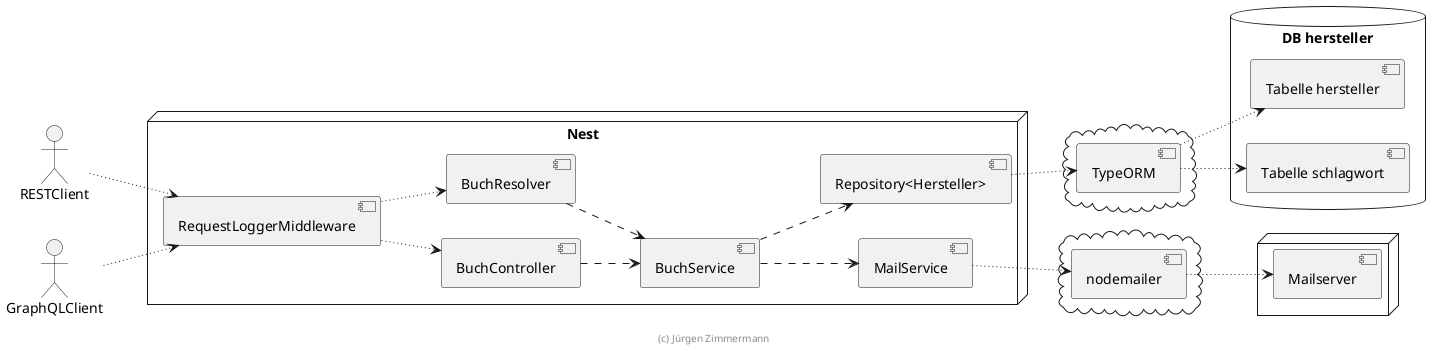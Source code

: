 ' Copyright (C) 2019 - present Juergen Zimmermann, Hochschule Karlsruhe
'
' This program is free software: you can redistribute it and/or modify
' it under the terms of the GNU General Public License as published by
' the Free Software Foundation, either version 3 of the License, or
' (at your option) any later version.
'
' This program is distributed in the hope that it will be useful,
' but WITHOUT ANY WARRANTY; without even the implied warranty of
' MERCHANTABILITY or FITNESS FOR A PARTICULAR PURPOSE.  See the
' GNU General Public License for more details.
'
' You should have received a copy of the GNU General Public License
' along with this program.  If not, see <https://www.gnu.org/licenses/>.

' Preview durch <Alt>d

@startuml Komponenten

left to right direction

actor RESTClient
actor GraphQLClient

node "Nest" {
  [RequestLoggerMiddleware]

  [BuchController]
  [BuchResolver]

  [BuchService]

  [Repository<Hersteller>]

  [MailService]
}


cloud {
    [TypeORM]
}

cloud {
    [nodemailer]
}

database "DB hersteller" {
    [Tabelle hersteller]
    [Tabelle schlagwort]
}

node {
    [Mailserver]
}

RESTClient ~~> [RequestLoggerMiddleware]
GraphQLClient ~~> [RequestLoggerMiddleware]

[RequestLoggerMiddleware] ~~> [BuchController]
[RequestLoggerMiddleware] ~~> [BuchResolver]

[BuchController] ..> [BuchService]
[BuchResolver] ..> [BuchService]
[BuchService] ..> [Repository<Hersteller>]

[Repository<Hersteller>] ~~> [TypeORM]
[TypeORM] ~~> [Tabelle hersteller]
[TypeORM] ~~> [Tabelle schlagwort]

[BuchService] ..> [MailService]
[MailService] ~~> [nodemailer]
[nodemailer] ~~> [Mailserver]

footer (c) Jürgen Zimmermann

@enduml
